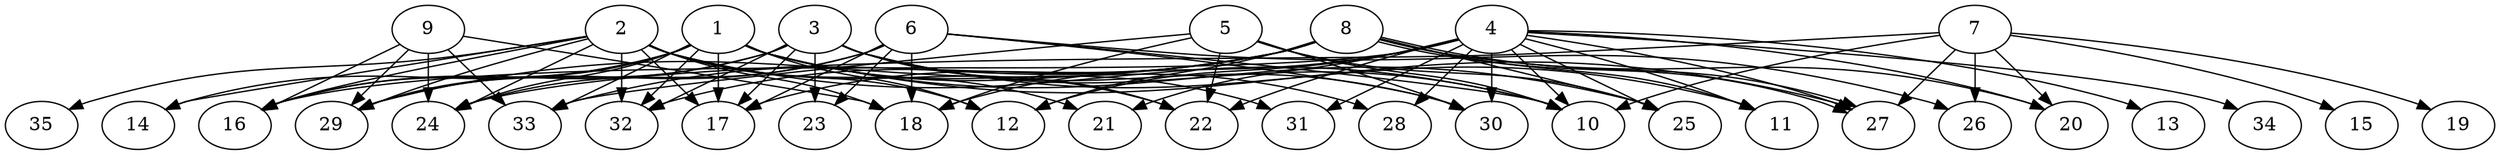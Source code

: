 // DAG (tier=3-complex, mode=compute, n=35, ccr=0.471, fat=0.832, density=0.612, regular=0.283, jump=0.235, mindata=1048576, maxdata=16777216)
// DAG automatically generated by daggen at Sun Aug 24 16:33:34 2025
// /home/ermia/Project/Environments/daggen/bin/daggen --dot --ccr 0.471 --fat 0.832 --regular 0.283 --density 0.612 --jump 0.235 --mindata 1048576 --maxdata 16777216 -n 35 
digraph G {
  1 [size="14102026924283460", alpha="0.18", expect_size="7051013462141730"]
  1 -> 12 [size ="569151693258752"]
  1 -> 14 [size ="569151693258752"]
  1 -> 16 [size ="569151693258752"]
  1 -> 17 [size ="569151693258752"]
  1 -> 24 [size ="569151693258752"]
  1 -> 25 [size ="569151693258752"]
  1 -> 27 [size ="569151693258752"]
  1 -> 28 [size ="569151693258752"]
  1 -> 29 [size ="569151693258752"]
  1 -> 31 [size ="569151693258752"]
  1 -> 32 [size ="569151693258752"]
  1 -> 33 [size ="569151693258752"]
  2 [size="1239442359138123776", alpha="0.06", expect_size="619721179569061888"]
  2 -> 10 [size ="9230832631808"]
  2 -> 12 [size ="9230832631808"]
  2 -> 14 [size ="9230832631808"]
  2 -> 16 [size ="9230832631808"]
  2 -> 17 [size ="9230832631808"]
  2 -> 18 [size ="9230832631808"]
  2 -> 21 [size ="9230832631808"]
  2 -> 22 [size ="9230832631808"]
  2 -> 24 [size ="9230832631808"]
  2 -> 29 [size ="9230832631808"]
  2 -> 32 [size ="9230832631808"]
  2 -> 35 [size ="9230832631808"]
  3 [size="3444987074509249970176", alpha="0.11", expect_size="1722493537254624985088"]
  3 -> 10 [size ="1824799072452608"]
  3 -> 11 [size ="1824799072452608"]
  3 -> 16 [size ="1824799072452608"]
  3 -> 17 [size ="1824799072452608"]
  3 -> 22 [size ="1824799072452608"]
  3 -> 23 [size ="1824799072452608"]
  3 -> 29 [size ="1824799072452608"]
  3 -> 30 [size ="1824799072452608"]
  3 -> 32 [size ="1824799072452608"]
  4 [size="2654744102674420989952", alpha="0.08", expect_size="1327372051337210494976"]
  4 -> 10 [size ="1533810701238272"]
  4 -> 11 [size ="1533810701238272"]
  4 -> 12 [size ="1533810701238272"]
  4 -> 13 [size ="1533810701238272"]
  4 -> 16 [size ="1533810701238272"]
  4 -> 18 [size ="1533810701238272"]
  4 -> 20 [size ="1533810701238272"]
  4 -> 21 [size ="1533810701238272"]
  4 -> 22 [size ="1533810701238272"]
  4 -> 25 [size ="1533810701238272"]
  4 -> 27 [size ="1533810701238272"]
  4 -> 28 [size ="1533810701238272"]
  4 -> 30 [size ="1533810701238272"]
  4 -> 31 [size ="1533810701238272"]
  4 -> 34 [size ="1533810701238272"]
  5 [size="2651980619829467136", alpha="0.03", expect_size="1325990309914733568"]
  5 -> 10 [size ="1957789781983232"]
  5 -> 18 [size ="1957789781983232"]
  5 -> 22 [size ="1957789781983232"]
  5 -> 25 [size ="1957789781983232"]
  5 -> 30 [size ="1957789781983232"]
  5 -> 33 [size ="1957789781983232"]
  6 [size="2284915351760623872", alpha="0.15", expect_size="1142457675880311936"]
  6 -> 10 [size ="1784198671106048"]
  6 -> 17 [size ="1784198671106048"]
  6 -> 18 [size ="1784198671106048"]
  6 -> 23 [size ="1784198671106048"]
  6 -> 24 [size ="1784198671106048"]
  6 -> 26 [size ="1784198671106048"]
  6 -> 29 [size ="1784198671106048"]
  6 -> 30 [size ="1784198671106048"]
  7 [size="981491378540249088000", alpha="0.03", expect_size="490745689270124544000"]
  7 -> 10 [size ="790098031411200"]
  7 -> 15 [size ="790098031411200"]
  7 -> 19 [size ="790098031411200"]
  7 -> 20 [size ="790098031411200"]
  7 -> 24 [size ="790098031411200"]
  7 -> 26 [size ="790098031411200"]
  7 -> 27 [size ="790098031411200"]
  8 [size="510526855124615168000", alpha="0.18", expect_size="255263427562307584000"]
  8 -> 11 [size ="511017431859200"]
  8 -> 12 [size ="511017431859200"]
  8 -> 17 [size ="511017431859200"]
  8 -> 20 [size ="511017431859200"]
  8 -> 25 [size ="511017431859200"]
  8 -> 27 [size ="511017431859200"]
  8 -> 27 [size ="511017431859200"]
  8 -> 29 [size ="511017431859200"]
  8 -> 32 [size ="511017431859200"]
  8 -> 33 [size ="511017431859200"]
  9 [size="43821493039863104", alpha="0.11", expect_size="21910746519931552"]
  9 -> 16 [size ="804655714009088"]
  9 -> 18 [size ="804655714009088"]
  9 -> 24 [size ="804655714009088"]
  9 -> 29 [size ="804655714009088"]
  9 -> 33 [size ="804655714009088"]
  10 [size="6670725776704944", alpha="0.07", expect_size="3335362888352472"]
  11 [size="256894611419444543488", alpha="0.03", expect_size="128447305709722271744"]
  12 [size="3137926355103834", alpha="0.00", expect_size="1568963177551917"]
  13 [size="300216033026408185856", alpha="0.05", expect_size="150108016513204092928"]
  14 [size="1708445196937690880", alpha="0.01", expect_size="854222598468845440"]
  15 [size="93570612927912880", alpha="0.13", expect_size="46785306463956440"]
  16 [size="343611883489591296000", alpha="0.19", expect_size="171805941744795648000"]
  17 [size="3009159320322997760", alpha="0.09", expect_size="1504579660161498880"]
  18 [size="579339491951828271104", alpha="0.16", expect_size="289669745975914135552"]
  19 [size="3522441869956359168", alpha="0.18", expect_size="1761220934978179584"]
  20 [size="44374673168873736", alpha="0.02", expect_size="22187336584436868"]
  21 [size="13957335313974386", alpha="0.02", expect_size="6978667656987193"]
  22 [size="1300785921856972", alpha="0.06", expect_size="650392960928486"]
  23 [size="573099999766595136", alpha="0.16", expect_size="286549999883297568"]
  24 [size="20714599376558456", alpha="0.08", expect_size="10357299688279228"]
  25 [size="3701249067691943133184", alpha="0.08", expect_size="1850624533845971566592"]
  26 [size="1438525231042685566976", alpha="0.09", expect_size="719262615521342783488"]
  27 [size="265280668945609216", alpha="0.02", expect_size="132640334472804608"]
  28 [size="1339124442740929069056", alpha="0.06", expect_size="669562221370464534528"]
  29 [size="15053937787615960", alpha="0.10", expect_size="7526968893807980"]
  30 [size="2596860619389096951808", alpha="0.05", expect_size="1298430309694548475904"]
  31 [size="4367970440746963968", alpha="0.07", expect_size="2183985220373481984"]
  32 [size="11222232051991136", alpha="0.04", expect_size="5611116025995568"]
  33 [size="4464347612014706688", alpha="0.14", expect_size="2232173806007353344"]
  34 [size="158502035866517504000", alpha="0.13", expect_size="79251017933258752000"]
  35 [size="65193106663760928", alpha="0.10", expect_size="32596553331880464"]
}